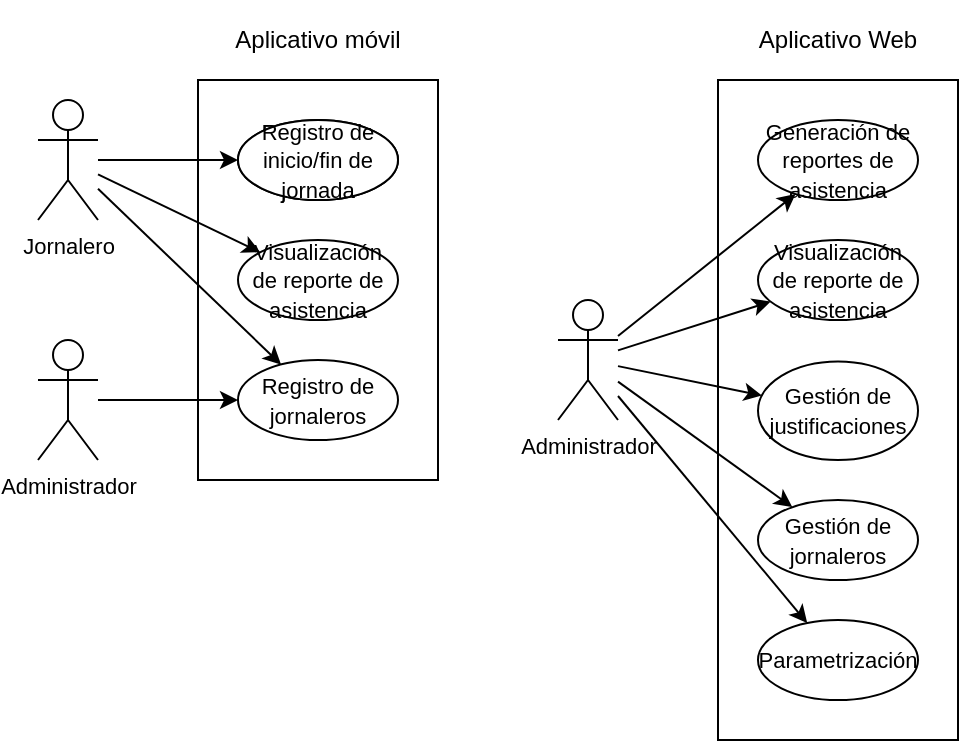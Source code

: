 <mxfile version="19.0.3" type="device" pages="6"><diagram id="WHLjZNbLm4iYx63lj-KD" name="Casos de uso"><mxGraphModel dx="518" dy="492" grid="1" gridSize="10" guides="1" tooltips="1" connect="1" arrows="1" fold="1" page="1" pageScale="1" pageWidth="827" pageHeight="1169" math="0" shadow="0"><root><mxCell id="0"/><mxCell id="1" parent="0"/><mxCell id="opA2BKxNUCR5uBgrpxJ--2" value="" style="rounded=0;whiteSpace=wrap;html=1;" parent="1" vertex="1"><mxGeometry x="120" y="80" width="120" height="200" as="geometry"/></mxCell><mxCell id="opA2BKxNUCR5uBgrpxJ--4" value="&lt;font style=&quot;line-height: 1 ; font-size: 11px&quot;&gt;Registro de inicio y fin de jornada&lt;/font&gt;" style="ellipse;whiteSpace=wrap;html=1;" parent="1" vertex="1"><mxGeometry x="140" y="100" width="80" height="40" as="geometry"/></mxCell><mxCell id="opA2BKxNUCR5uBgrpxJ--5" value="Aplicativo móvil" style="text;html=1;strokeColor=none;fillColor=none;align=center;verticalAlign=middle;whiteSpace=wrap;rounded=0;" parent="1" vertex="1"><mxGeometry x="120" y="40" width="120" height="40" as="geometry"/></mxCell><mxCell id="opA2BKxNUCR5uBgrpxJ--7" value="&lt;font style=&quot;line-height: 1 ; font-size: 11px&quot;&gt;Visualización de reporte de asistencia&lt;/font&gt;" style="ellipse;whiteSpace=wrap;html=1;" parent="1" vertex="1"><mxGeometry x="140" y="160" width="80" height="40" as="geometry"/></mxCell><mxCell id="opA2BKxNUCR5uBgrpxJ--10" style="edgeStyle=none;rounded=0;orthogonalLoop=1;jettySize=auto;html=1;fontSize=11;" parent="1" source="opA2BKxNUCR5uBgrpxJ--9" target="opA2BKxNUCR5uBgrpxJ--4" edge="1"><mxGeometry relative="1" as="geometry"/></mxCell><mxCell id="opA2BKxNUCR5uBgrpxJ--12" style="edgeStyle=none;rounded=0;orthogonalLoop=1;jettySize=auto;html=1;fontSize=11;" parent="1" source="opA2BKxNUCR5uBgrpxJ--9" target="opA2BKxNUCR5uBgrpxJ--7" edge="1"><mxGeometry relative="1" as="geometry"/></mxCell><mxCell id="opA2BKxNUCR5uBgrpxJ--32" style="edgeStyle=none;rounded=0;orthogonalLoop=1;jettySize=auto;html=1;fontSize=11;" parent="1" source="opA2BKxNUCR5uBgrpxJ--9" target="opA2BKxNUCR5uBgrpxJ--26" edge="1"><mxGeometry relative="1" as="geometry"/></mxCell><mxCell id="opA2BKxNUCR5uBgrpxJ--9" value="Jornalero" style="shape=umlActor;verticalLabelPosition=bottom;verticalAlign=top;html=1;outlineConnect=0;fontSize=11;" parent="1" vertex="1"><mxGeometry x="40" y="90" width="30" height="60" as="geometry"/></mxCell><mxCell id="opA2BKxNUCR5uBgrpxJ--13" value="" style="rounded=0;whiteSpace=wrap;html=1;container=0;" parent="1" vertex="1"><mxGeometry x="380" y="80" width="120" height="330" as="geometry"/></mxCell><mxCell id="opA2BKxNUCR5uBgrpxJ--15" value="Aplicativo Web" style="text;html=1;strokeColor=none;fillColor=none;align=center;verticalAlign=middle;whiteSpace=wrap;rounded=0;" parent="1" vertex="1"><mxGeometry x="380" y="40" width="120" height="40" as="geometry"/></mxCell><mxCell id="opA2BKxNUCR5uBgrpxJ--19" style="edgeStyle=none;rounded=0;orthogonalLoop=1;jettySize=auto;html=1;fontSize=11;" parent="1" source="opA2BKxNUCR5uBgrpxJ--21" target="F_LQkum5hvmCMlTkG4Ts-9" edge="1"><mxGeometry relative="1" as="geometry"><mxPoint x="406.309" y="190.781" as="targetPoint"/></mxGeometry></mxCell><mxCell id="opA2BKxNUCR5uBgrpxJ--24" style="edgeStyle=none;rounded=0;orthogonalLoop=1;jettySize=auto;html=1;fontSize=11;" parent="1" source="opA2BKxNUCR5uBgrpxJ--21" target="opA2BKxNUCR5uBgrpxJ--22" edge="1"><mxGeometry relative="1" as="geometry"/></mxCell><mxCell id="opA2BKxNUCR5uBgrpxJ--25" style="edgeStyle=none;rounded=0;orthogonalLoop=1;jettySize=auto;html=1;fontSize=11;" parent="1" source="opA2BKxNUCR5uBgrpxJ--21" target="opA2BKxNUCR5uBgrpxJ--23" edge="1"><mxGeometry relative="1" as="geometry"/></mxCell><mxCell id="-C8NBJwE9mqTgDfZS2Ve-1" style="edgeStyle=none;rounded=0;orthogonalLoop=1;jettySize=auto;html=1;fontSize=11;" parent="1" source="opA2BKxNUCR5uBgrpxJ--21" target="F_LQkum5hvmCMlTkG4Ts-8" edge="1"><mxGeometry relative="1" as="geometry"><mxPoint x="360" y="140" as="targetPoint"/></mxGeometry></mxCell><mxCell id="lY4pMXBIdtoHs_6o1BJ6-2" style="rounded=0;orthogonalLoop=1;jettySize=auto;html=1;" parent="1" source="opA2BKxNUCR5uBgrpxJ--21" target="lY4pMXBIdtoHs_6o1BJ6-1" edge="1"><mxGeometry relative="1" as="geometry"><mxPoint x="360" y="360" as="targetPoint"/></mxGeometry></mxCell><mxCell id="opA2BKxNUCR5uBgrpxJ--21" value="Administrador" style="shape=umlActor;verticalLabelPosition=bottom;verticalAlign=top;html=1;outlineConnect=0;fontSize=11;" parent="1" vertex="1"><mxGeometry x="300" y="190" width="30" height="60" as="geometry"/></mxCell><mxCell id="opA2BKxNUCR5uBgrpxJ--23" value="&lt;font style=&quot;line-height: 1 ; font-size: 11px&quot;&gt;Gestión de jornaleros&lt;/font&gt;" style="ellipse;whiteSpace=wrap;html=1;" parent="1" vertex="1"><mxGeometry x="400" y="290" width="80" height="40" as="geometry"/></mxCell><mxCell id="opA2BKxNUCR5uBgrpxJ--26" value="&lt;font style=&quot;line-height: 1 ; font-size: 11px&quot;&gt;Registro de jornaleros&lt;/font&gt;" style="ellipse;whiteSpace=wrap;html=1;" parent="1" vertex="1"><mxGeometry x="140" y="220" width="80" height="40" as="geometry"/></mxCell><mxCell id="opA2BKxNUCR5uBgrpxJ--31" style="edgeStyle=none;rounded=0;orthogonalLoop=1;jettySize=auto;html=1;fontSize=11;" parent="1" source="opA2BKxNUCR5uBgrpxJ--30" target="opA2BKxNUCR5uBgrpxJ--26" edge="1"><mxGeometry relative="1" as="geometry"/></mxCell><mxCell id="opA2BKxNUCR5uBgrpxJ--30" value="Administrador" style="shape=umlActor;verticalLabelPosition=bottom;verticalAlign=top;html=1;outlineConnect=0;fontSize=11;" parent="1" vertex="1"><mxGeometry x="40" y="210" width="30" height="60" as="geometry"/></mxCell><mxCell id="F_LQkum5hvmCMlTkG4Ts-5" value="&lt;font style=&quot;line-height: 1 ; font-size: 11px&quot;&gt;Registro de inicio/fin de jornada&lt;/font&gt;" style="ellipse;whiteSpace=wrap;html=1;" parent="1" vertex="1"><mxGeometry x="140" y="100" width="80" height="40" as="geometry"/></mxCell><mxCell id="F_LQkum5hvmCMlTkG4Ts-8" value="&lt;font style=&quot;line-height: 1 ; font-size: 11px&quot;&gt;Generación de reportes de asistencia&lt;/font&gt;" style="ellipse;whiteSpace=wrap;html=1;" parent="1" vertex="1"><mxGeometry x="400" y="100" width="80" height="40" as="geometry"/></mxCell><mxCell id="F_LQkum5hvmCMlTkG4Ts-9" value="&lt;font style=&quot;line-height: 1 ; font-size: 11px&quot;&gt;Visualización de reporte de asistencia&lt;/font&gt;" style="ellipse;whiteSpace=wrap;html=1;" parent="1" vertex="1"><mxGeometry x="400" y="160" width="80" height="40" as="geometry"/></mxCell><mxCell id="lY4pMXBIdtoHs_6o1BJ6-1" value="&lt;font style=&quot;line-height: 1 ; font-size: 11px&quot;&gt;Parametrización&lt;/font&gt;" style="ellipse;whiteSpace=wrap;html=1;" parent="1" vertex="1"><mxGeometry x="400" y="350" width="80" height="40" as="geometry"/></mxCell><mxCell id="opA2BKxNUCR5uBgrpxJ--22" value="&lt;span style=&quot;font-size: 11px&quot;&gt;Gestión de justificaciones&lt;/span&gt;" style="ellipse;whiteSpace=wrap;html=1;" parent="1" vertex="1"><mxGeometry x="400" y="220.768" width="80" height="49.231" as="geometry"/></mxCell></root></mxGraphModel></diagram><diagram id="DPN47W2CpMUBhZFiWrRp" name="DFD Nivel 0"><mxGraphModel dx="518" dy="492" grid="1" gridSize="10" guides="1" tooltips="1" connect="1" arrows="1" fold="1" page="1" pageScale="1" pageWidth="827" pageHeight="1169" math="0" shadow="0"><root><mxCell id="0"/><mxCell id="1" parent="0"/><mxCell id="k6AOkCOKHC43vCUZdvNo-2" value="Visualización reporte asistencia" style="edgeStyle=none;rounded=0;orthogonalLoop=1;jettySize=auto;html=1;exitX=1;exitY=1;exitDx=0;exitDy=0;entryX=0.046;entryY=0.987;entryDx=0;entryDy=0;entryPerimeter=0;fontSize=11;startArrow=none;startFill=0;endArrow=classic;endFill=1;" parent="1" source="Q0nlISiyaVazA7apES3B-2" target="Q0nlISiyaVazA7apES3B-7" edge="1"><mxGeometry x="-0.077" y="-11" relative="1" as="geometry"><mxPoint as="offset"/></mxGeometry></mxCell><mxCell id="Q0nlISiyaVazA7apES3B-2" value="Sistema de control de asistencia" style="ellipse;whiteSpace=wrap;html=1;aspect=fixed;fontSize=11;" parent="1" vertex="1"><mxGeometry x="300" y="170" width="80" height="80" as="geometry"/></mxCell><mxCell id="Q0nlISiyaVazA7apES3B-8" value="- Registro empleado&lt;br&gt;- Registro inicio/fin jornada" style="edgeStyle=none;rounded=0;orthogonalLoop=1;jettySize=auto;html=1;exitX=1;exitY=0;exitDx=0;exitDy=0;entryX=0;entryY=0;entryDx=0;entryDy=0;fontSize=11;startArrow=none;startFill=0;endArrow=classic;endFill=1;" parent="1" source="Q0nlISiyaVazA7apES3B-6" target="Q0nlISiyaVazA7apES3B-2" edge="1"><mxGeometry x="-0.093" y="21" relative="1" as="geometry"><mxPoint as="offset"/></mxGeometry></mxCell><mxCell id="c5SZCVQytjzo-BHOWkZQ-1" value="&lt;span&gt;Visualización reporte asistencia&lt;/span&gt;" style="edgeStyle=none;rounded=0;orthogonalLoop=1;jettySize=auto;html=1;exitX=0;exitY=1;exitDx=0;exitDy=0;entryX=1;entryY=1;entryDx=0;entryDy=0;fontSize=11;startArrow=none;startFill=0;endArrow=classic;endFill=1;" parent="1" source="Q0nlISiyaVazA7apES3B-2" target="Q0nlISiyaVazA7apES3B-6" edge="1"><mxGeometry x="-0.047" y="11" relative="1" as="geometry"><mxPoint as="offset"/></mxGeometry></mxCell><mxCell id="Q0nlISiyaVazA7apES3B-6" value="Jornalero" style="rounded=1;whiteSpace=wrap;html=1;fontSize=11;" parent="1" vertex="1"><mxGeometry x="20" y="180" width="120" height="60" as="geometry"/></mxCell><mxCell id="k6AOkCOKHC43vCUZdvNo-1" value="- Regiistri de jornalero&lt;br&gt;- Gestión de jornaleros&lt;br&gt;- Gestión de justificaciones&lt;br&gt;- Parametrización" style="edgeStyle=none;rounded=0;orthogonalLoop=1;jettySize=auto;html=1;exitX=0;exitY=0;exitDx=0;exitDy=0;entryX=1;entryY=0;entryDx=0;entryDy=0;fontSize=11;startArrow=none;startFill=0;endArrow=classic;endFill=1;" parent="1" source="Q0nlISiyaVazA7apES3B-7" target="Q0nlISiyaVazA7apES3B-2" edge="1"><mxGeometry x="-0.072" y="-31" relative="1" as="geometry"><mxPoint as="offset"/></mxGeometry></mxCell><mxCell id="Q0nlISiyaVazA7apES3B-7" value="Administrador" style="rounded=1;whiteSpace=wrap;html=1;fontSize=11;" parent="1" vertex="1"><mxGeometry x="540" y="180" width="120" height="60" as="geometry"/></mxCell></root></mxGraphModel></diagram><diagram id="xMPwQNFFvmvZfmO3JOD3" name="DFD Nivel 1"><mxGraphModel dx="518" dy="492" grid="1" gridSize="10" guides="1" tooltips="1" connect="1" arrows="1" fold="1" page="1" pageScale="1" pageWidth="827" pageHeight="1169" math="0" shadow="0"><root><mxCell id="0"/><mxCell id="1" parent="0"/><mxCell id="HUyIibVQUll3Elc76Zl6-1" value="&lt;font style=&quot;line-height: 1 ; font-size: 11px&quot;&gt;Gestión de justificaciones&lt;/font&gt;" style="ellipse;whiteSpace=wrap;html=1;" parent="1" vertex="1"><mxGeometry x="630" y="320" width="80" height="40" as="geometry"/></mxCell><mxCell id="8bBGzlcFSC6BlDnShLa4-9" value="- Registros&lt;br&gt;- Cambios en&amp;nbsp;datos" style="edgeStyle=none;rounded=0;orthogonalLoop=1;jettySize=auto;html=1;fontSize=11;startArrow=classic;startFill=1;" parent="1" source="HUyIibVQUll3Elc76Zl6-2" target="8bBGzlcFSC6BlDnShLa4-20" edge="1"><mxGeometry relative="1" as="geometry"/></mxCell><mxCell id="8bBGzlcFSC6BlDnShLa4-11" value="- Jornalero&lt;br&gt;- Inicio de jornada&lt;br&gt;- Fin de jornada" style="edgeStyle=none;rounded=0;orthogonalLoop=1;jettySize=auto;html=1;fontSize=11;" parent="1" source="HUyIibVQUll3Elc76Zl6-1" target="8bBGzlcFSC6BlDnShLa4-17" edge="1"><mxGeometry relative="1" as="geometry"/></mxCell><mxCell id="HUyIibVQUll3Elc76Zl6-2" value="&lt;font style=&quot;line-height: 1 ; font-size: 11px&quot;&gt;Gestión de los jornaleros&lt;/font&gt;" style="ellipse;whiteSpace=wrap;html=1;" parent="1" vertex="1"><mxGeometry x="145" y="347" width="80" height="40" as="geometry"/></mxCell><mxCell id="8bBGzlcFSC6BlDnShLa4-8" value="- Reporte general&lt;br&gt;- Reporte de jornalero" style="edgeStyle=none;rounded=0;orthogonalLoop=1;jettySize=auto;html=1;fontSize=11;" parent="1" source="HUyIibVQUll3Elc76Zl6-4" target="HUyIibVQUll3Elc76Zl6-11" edge="1"><mxGeometry relative="1" as="geometry"/></mxCell><mxCell id="Fpp_nje6dUxYa97VI9MI-2" value="Reporte de&lt;br&gt;jornalero" style="edgeStyle=none;rounded=0;orthogonalLoop=1;jettySize=auto;html=1;fontSize=11;startArrow=none;startFill=0;endArrow=classic;endFill=1;" parent="1" source="HUyIibVQUll3Elc76Zl6-4" target="HUyIibVQUll3Elc76Zl6-10" edge="1"><mxGeometry relative="1" as="geometry"><mxPoint x="520.0" y="380" as="targetPoint"/></mxGeometry></mxCell><mxCell id="HUyIibVQUll3Elc76Zl6-4" value="&lt;font style=&quot;line-height: 1 ; font-size: 11px&quot;&gt;Visualización de reporte de asistencia&lt;/font&gt;" style="ellipse;whiteSpace=wrap;html=1;" parent="1" vertex="1"><mxGeometry x="400" y="260" width="80" height="40" as="geometry"/></mxCell><mxCell id="8bBGzlcFSC6BlDnShLa4-3" value="Fecha y hora" style="edgeStyle=none;rounded=0;orthogonalLoop=1;jettySize=auto;html=1;fontSize=11;" parent="1" source="HUyIibVQUll3Elc76Zl6-6" target="8bBGzlcFSC6BlDnShLa4-17" edge="1"><mxGeometry relative="1" as="geometry"/></mxCell><mxCell id="HUyIibVQUll3Elc76Zl6-6" value="&lt;font style=&quot;line-height: 1 ; font-size: 11px&quot;&gt;Registro de inicio/fin de jornada&lt;/font&gt;" style="ellipse;whiteSpace=wrap;html=1;" parent="1" vertex="1"><mxGeometry x="740" y="110" width="80" height="40" as="geometry"/></mxCell><mxCell id="8bBGzlcFSC6BlDnShLa4-4" value="Reporte" style="edgeStyle=none;rounded=0;orthogonalLoop=1;jettySize=auto;html=1;fontSize=11;" parent="1" source="HUyIibVQUll3Elc76Zl6-8" target="HUyIibVQUll3Elc76Zl6-4" edge="1"><mxGeometry relative="1" as="geometry"/></mxCell><mxCell id="HUyIibVQUll3Elc76Zl6-8" value="&lt;font style=&quot;line-height: 1 ; font-size: 11px&quot;&gt;Generación de reportes de asistencia&lt;/font&gt;" style="ellipse;whiteSpace=wrap;html=1;" parent="1" vertex="1"><mxGeometry x="460" y="190" width="80" height="40" as="geometry"/></mxCell><mxCell id="8bBGzlcFSC6BlDnShLa4-5" value="Token de&lt;br&gt;código QR" style="edgeStyle=none;rounded=0;orthogonalLoop=1;jettySize=auto;html=1;fontSize=11;" parent="1" source="HUyIibVQUll3Elc76Zl6-10" target="HUyIibVQUll3Elc76Zl6-6" edge="1"><mxGeometry relative="1" as="geometry"/></mxCell><mxCell id="aQwp8yNbwdjPaTWDiWYZ-2" value="Token de &lt;br&gt;dispositivo" style="edgeStyle=none;rounded=0;orthogonalLoop=1;jettySize=auto;html=1;fontSize=11;startArrow=none;startFill=0;endArrow=classic;endFill=1;" parent="1" source="HUyIibVQUll3Elc76Zl6-10" target="aQwp8yNbwdjPaTWDiWYZ-1" edge="1"><mxGeometry relative="1" as="geometry"/></mxCell><mxCell id="HUyIibVQUll3Elc76Zl6-10" value="Jornalero" style="rounded=1;whiteSpace=wrap;html=1;fontSize=11;" parent="1" vertex="1"><mxGeometry x="330" y="110" width="100" height="40" as="geometry"/></mxCell><mxCell id="8bBGzlcFSC6BlDnShLa4-1" value="Formulario" style="edgeStyle=none;rounded=0;orthogonalLoop=1;jettySize=auto;html=1;fontSize=11;" parent="1" source="HUyIibVQUll3Elc76Zl6-11" target="HUyIibVQUll3Elc76Zl6-2" edge="1"><mxGeometry relative="1" as="geometry"/></mxCell><mxCell id="8bBGzlcFSC6BlDnShLa4-10" value="- Jornalero&lt;br&gt;- Inicio de jornada&lt;br&gt;- Fin de jornada" style="edgeStyle=none;rounded=0;orthogonalLoop=1;jettySize=auto;html=1;fontSize=11;" parent="1" source="HUyIibVQUll3Elc76Zl6-11" target="HUyIibVQUll3Elc76Zl6-1" edge="1"><mxGeometry relative="1" as="geometry"/></mxCell><mxCell id="uzJEOqz2qDnydP9yNvXY-2" value="Configuraciones" style="edgeStyle=none;rounded=0;orthogonalLoop=1;jettySize=auto;html=1;" parent="1" source="HUyIibVQUll3Elc76Zl6-11" target="uzJEOqz2qDnydP9yNvXY-1" edge="1"><mxGeometry relative="1" as="geometry"/></mxCell><mxCell id="HUyIibVQUll3Elc76Zl6-11" value="Administrador" style="rounded=1;whiteSpace=wrap;html=1;fontSize=11;" parent="1" vertex="1"><mxGeometry x="330" y="390" width="100" height="50" as="geometry"/></mxCell><mxCell id="Fpp_nje6dUxYa97VI9MI-1" style="edgeStyle=none;rounded=0;orthogonalLoop=1;jettySize=auto;html=1;fontSize=11;startArrow=none;startFill=0;endArrow=classic;endFill=1;" parent="1" source="8bBGzlcFSC6BlDnShLa4-17" target="HUyIibVQUll3Elc76Zl6-1" edge="1"><mxGeometry relative="1" as="geometry"/></mxCell><mxCell id="8bBGzlcFSC6BlDnShLa4-19" value="Registros" style="edgeStyle=none;rounded=0;orthogonalLoop=1;jettySize=auto;html=1;fontSize=11;" parent="1" source="8bBGzlcFSC6BlDnShLa4-17" target="HUyIibVQUll3Elc76Zl6-8" edge="1"><mxGeometry x="0.059" relative="1" as="geometry"><mxPoint as="offset"/></mxGeometry></mxCell><mxCell id="8bBGzlcFSC6BlDnShLa4-17" value="&lt;span style=&quot;white-space: pre&quot;&gt;&#9;&lt;/span&gt;&amp;nbsp;Asistencia" style="html=1;dashed=0;whitespace=wrap;shape=mxgraph.dfd.dataStoreID;align=left;spacingLeft=3;points=[[0,0],[0.5,0],[1,0],[0,0.5],[1,0.5],[0,1],[0.5,1],[1,1]];fontSize=11;" parent="1" vertex="1"><mxGeometry x="625" y="200" width="90" height="20" as="geometry"/></mxCell><mxCell id="8bBGzlcFSC6BlDnShLa4-20" value="&lt;span style=&quot;white-space: pre&quot;&gt;&#9;&lt;/span&gt;&amp;nbsp;Jornalero" style="html=1;dashed=0;whitespace=wrap;shape=mxgraph.dfd.dataStoreID;align=left;spacingLeft=3;points=[[0,0],[0.5,0],[1,0],[0,0.5],[1,0.5],[0,1],[0.5,1],[1,1]];fontSize=11;" parent="1" vertex="1"><mxGeometry x="140" y="173" width="90" height="20" as="geometry"/></mxCell><mxCell id="aQwp8yNbwdjPaTWDiWYZ-3" value="- Cédula&lt;br&gt;- Nombre" style="edgeStyle=none;rounded=0;orthogonalLoop=1;jettySize=auto;html=1;fontSize=11;startArrow=none;startFill=0;endArrow=classic;endFill=1;align=center;" parent="1" source="aQwp8yNbwdjPaTWDiWYZ-1" target="8bBGzlcFSC6BlDnShLa4-20" edge="1"><mxGeometry x="0.003" y="-1" relative="1" as="geometry"><mxPoint as="offset"/></mxGeometry></mxCell><mxCell id="aQwp8yNbwdjPaTWDiWYZ-4" value="&lt;div style=&quot;&quot;&gt;&lt;/div&gt;&lt;div style=&quot;&quot;&gt;- Cédula&lt;/div&gt;&lt;div style=&quot;&quot;&gt;- Nombre&lt;/div&gt;&lt;div style=&quot;&quot;&gt;- Rol&lt;/div&gt;" style="edgeStyle=none;rounded=0;orthogonalLoop=1;jettySize=auto;html=1;fontSize=11;startArrow=none;startFill=0;endArrow=classic;endFill=1;align=center;" parent="1" source="HUyIibVQUll3Elc76Zl6-11" target="aQwp8yNbwdjPaTWDiWYZ-1" edge="1"><mxGeometry x="0.185" y="27" relative="1" as="geometry"><mxPoint as="offset"/></mxGeometry></mxCell><mxCell id="aQwp8yNbwdjPaTWDiWYZ-1" value="&lt;font style=&quot;line-height: 1 ; font-size: 11px&quot;&gt;Registro de jornalero&lt;/font&gt;" style="ellipse;whiteSpace=wrap;html=1;" parent="1" vertex="1"><mxGeometry x="260" y="260" width="80" height="40" as="geometry"/></mxCell><mxCell id="uzJEOqz2qDnydP9yNvXY-3" style="edgeStyle=none;rounded=0;orthogonalLoop=1;jettySize=auto;html=1;entryX=0.5;entryY=1;entryDx=0;entryDy=0;" parent="1" source="uzJEOqz2qDnydP9yNvXY-1" target="uzJEOqz2qDnydP9yNvXY-4" edge="1"><mxGeometry relative="1" as="geometry"/></mxCell><mxCell id="uzJEOqz2qDnydP9yNvXY-1" value="&lt;font style=&quot;line-height: 1 ; font-size: 11px&quot;&gt;Parametrización&lt;/font&gt;" style="ellipse;whiteSpace=wrap;html=1;" parent="1" vertex="1"><mxGeometry x="747" y="395" width="80" height="40" as="geometry"/></mxCell><mxCell id="uzJEOqz2qDnydP9yNvXY-5" style="edgeStyle=none;rounded=0;orthogonalLoop=1;jettySize=auto;html=1;" parent="1" source="uzJEOqz2qDnydP9yNvXY-4" target="uzJEOqz2qDnydP9yNvXY-1" edge="1"><mxGeometry relative="1" as="geometry"/></mxCell><mxCell id="uzJEOqz2qDnydP9yNvXY-6" value="- Horarios&lt;br&gt;- Minutos de tolerancia" style="edgeStyle=none;rounded=0;orthogonalLoop=1;jettySize=auto;html=1;" parent="1" source="uzJEOqz2qDnydP9yNvXY-4" target="HUyIibVQUll3Elc76Zl6-6" edge="1"><mxGeometry relative="1" as="geometry"/></mxCell><mxCell id="uzJEOqz2qDnydP9yNvXY-4" value="&lt;span style=&quot;white-space: pre&quot;&gt;&#9;&lt;/span&gt;&amp;nbsp;Configuraciones" style="html=1;dashed=0;whitespace=wrap;shape=mxgraph.dfd.dataStoreID;align=left;spacingLeft=3;points=[[0,0],[0.5,0],[1,0],[0,0.5],[1,0.5],[0,1],[0.5,1],[1,1]];fontSize=11;" parent="1" vertex="1"><mxGeometry x="727" y="280" width="120" height="20" as="geometry"/></mxCell></root></mxGraphModel></diagram><diagram id="uAK7jYJQVFvn_FbUAv5A" name="ERD"><mxGraphModel dx="781" dy="818" grid="1" gridSize="10" guides="1" tooltips="1" connect="1" arrows="1" fold="1" page="1" pageScale="1" pageWidth="827" pageHeight="1169" math="0" shadow="0"><root><mxCell id="0"/><mxCell id="1" parent="0"/><mxCell id="keY-XyWQhOyn3NzyZn6j-1" value="empleado" style="swimlane;fontStyle=0;childLayout=stackLayout;horizontal=1;startSize=20;horizontalStack=0;resizeParent=1;resizeParentMax=0;resizeLast=0;collapsible=1;marginBottom=0;fontSize=11;" parent="1" vertex="1"><mxGeometry x="120" y="80" width="80" height="120" as="geometry"/></mxCell><mxCell id="keY-XyWQhOyn3NzyZn6j-2" value="id" style="text;strokeColor=none;fillColor=none;align=left;verticalAlign=middle;spacingLeft=4;spacingRight=4;overflow=hidden;points=[[0,0.5],[1,0.5]];portConstraint=eastwest;rotatable=0;fontSize=11;" parent="keY-XyWQhOyn3NzyZn6j-1" vertex="1"><mxGeometry y="20" width="80" height="20" as="geometry"/></mxCell><mxCell id="keY-XyWQhOyn3NzyZn6j-3" value="nombre" style="text;strokeColor=none;fillColor=none;align=left;verticalAlign=middle;spacingLeft=4;spacingRight=4;overflow=hidden;points=[[0,0.5],[1,0.5]];portConstraint=eastwest;rotatable=0;fontSize=11;" parent="keY-XyWQhOyn3NzyZn6j-1" vertex="1"><mxGeometry y="40" width="80" height="20" as="geometry"/></mxCell><mxCell id="keY-XyWQhOyn3NzyZn6j-4" value="token_celular" style="text;strokeColor=none;fillColor=none;align=left;verticalAlign=middle;spacingLeft=4;spacingRight=4;overflow=hidden;points=[[0,0.5],[1,0.5]];portConstraint=eastwest;rotatable=0;fontSize=11;" parent="keY-XyWQhOyn3NzyZn6j-1" vertex="1"><mxGeometry y="60" width="80" height="20" as="geometry"/></mxCell><mxCell id="KGPQJn56LlLi4IUq2afZ-3" value="activo" style="text;strokeColor=none;fillColor=none;align=left;verticalAlign=middle;spacingLeft=4;spacingRight=4;overflow=hidden;points=[[0,0.5],[1,0.5]];portConstraint=eastwest;rotatable=0;fontSize=11;" parent="keY-XyWQhOyn3NzyZn6j-1" vertex="1"><mxGeometry y="80" width="80" height="20" as="geometry"/></mxCell><mxCell id="KGPQJn56LlLi4IUq2afZ-2" value="tipo" style="text;strokeColor=none;fillColor=none;align=left;verticalAlign=middle;spacingLeft=4;spacingRight=4;overflow=hidden;points=[[0,0.5],[1,0.5]];portConstraint=eastwest;rotatable=0;fontSize=11;" parent="keY-XyWQhOyn3NzyZn6j-1" vertex="1"><mxGeometry y="100" width="80" height="20" as="geometry"/></mxCell><mxCell id="ilUUixbzKZg2KN8N4Utl-1" value="Asistencia" style="swimlane;fontStyle=0;childLayout=stackLayout;horizontal=1;startSize=20;horizontalStack=0;resizeParent=1;resizeParentMax=0;resizeLast=0;collapsible=1;marginBottom=0;fontSize=11;" parent="1" vertex="1"><mxGeometry x="240" y="80" width="80" height="120" as="geometry"/></mxCell><mxCell id="ilUUixbzKZg2KN8N4Utl-2" value="id" style="text;strokeColor=none;fillColor=none;align=left;verticalAlign=middle;spacingLeft=4;spacingRight=4;overflow=hidden;points=[[0,0.5],[1,0.5]];portConstraint=eastwest;rotatable=0;fontSize=11;" parent="ilUUixbzKZg2KN8N4Utl-1" vertex="1"><mxGeometry y="20" width="80" height="20" as="geometry"/></mxCell><mxCell id="ilUUixbzKZg2KN8N4Utl-3" value="empleado_id" style="text;strokeColor=none;fillColor=none;align=left;verticalAlign=middle;spacingLeft=4;spacingRight=4;overflow=hidden;points=[[0,0.5],[1,0.5]];portConstraint=eastwest;rotatable=0;fontSize=11;" parent="ilUUixbzKZg2KN8N4Utl-1" vertex="1"><mxGeometry y="40" width="80" height="20" as="geometry"/></mxCell><mxCell id="ilUUixbzKZg2KN8N4Utl-4" value="codigo_qr_id" style="text;strokeColor=none;fillColor=none;align=left;verticalAlign=middle;spacingLeft=4;spacingRight=4;overflow=hidden;points=[[0,0.5],[1,0.5]];portConstraint=eastwest;rotatable=0;fontSize=11;" parent="ilUUixbzKZg2KN8N4Utl-1" vertex="1"><mxGeometry y="60" width="80" height="20" as="geometry"/></mxCell><mxCell id="ilUUixbzKZg2KN8N4Utl-5" value="fecha_hora" style="text;strokeColor=none;fillColor=none;align=left;verticalAlign=middle;spacingLeft=4;spacingRight=4;overflow=hidden;points=[[0,0.5],[1,0.5]];portConstraint=eastwest;rotatable=0;fontSize=11;" parent="ilUUixbzKZg2KN8N4Utl-1" vertex="1"><mxGeometry y="80" width="80" height="20" as="geometry"/></mxCell><mxCell id="ilUUixbzKZg2KN8N4Utl-13" value="observacion" style="text;strokeColor=none;fillColor=none;align=left;verticalAlign=middle;spacingLeft=4;spacingRight=4;overflow=hidden;points=[[0,0.5],[1,0.5]];portConstraint=eastwest;rotatable=0;fontSize=11;" parent="ilUUixbzKZg2KN8N4Utl-1" vertex="1"><mxGeometry y="100" width="80" height="20" as="geometry"/></mxCell><mxCell id="ilUUixbzKZg2KN8N4Utl-6" value="codigo_qr" style="swimlane;fontStyle=0;childLayout=stackLayout;horizontal=1;startSize=20;horizontalStack=0;resizeParent=1;resizeParentMax=0;resizeLast=0;collapsible=1;marginBottom=0;fontSize=11;" parent="1" vertex="1"><mxGeometry x="360" y="80" width="80" height="80" as="geometry"/></mxCell><mxCell id="ilUUixbzKZg2KN8N4Utl-7" value="id" style="text;strokeColor=none;fillColor=none;align=left;verticalAlign=middle;spacingLeft=4;spacingRight=4;overflow=hidden;points=[[0,0.5],[1,0.5]];portConstraint=eastwest;rotatable=0;fontSize=11;" parent="ilUUixbzKZg2KN8N4Utl-6" vertex="1"><mxGeometry y="20" width="80" height="20" as="geometry"/></mxCell><mxCell id="ilUUixbzKZg2KN8N4Utl-9" value="token" style="text;strokeColor=none;fillColor=none;align=left;verticalAlign=middle;spacingLeft=4;spacingRight=4;overflow=hidden;points=[[0,0.5],[1,0.5]];portConstraint=eastwest;rotatable=0;fontSize=11;" parent="ilUUixbzKZg2KN8N4Utl-6" vertex="1"><mxGeometry y="40" width="80" height="20" as="geometry"/></mxCell><mxCell id="ilUUixbzKZg2KN8N4Utl-10" value="fecha_hora" style="text;strokeColor=none;fillColor=none;align=left;verticalAlign=middle;spacingLeft=4;spacingRight=4;overflow=hidden;points=[[0,0.5],[1,0.5]];portConstraint=eastwest;rotatable=0;fontSize=11;" parent="ilUUixbzKZg2KN8N4Utl-6" vertex="1"><mxGeometry y="60" width="80" height="20" as="geometry"/></mxCell><mxCell id="ilUUixbzKZg2KN8N4Utl-11" style="rounded=0;orthogonalLoop=1;jettySize=auto;html=1;entryX=1;entryY=0.5;entryDx=0;entryDy=0;fontSize=11;startArrow=none;startFill=0;endArrow=classic;endFill=1;exitX=0;exitY=0.5;exitDx=0;exitDy=0;edgeStyle=orthogonalEdgeStyle;" parent="1" source="ilUUixbzKZg2KN8N4Utl-7" target="ilUUixbzKZg2KN8N4Utl-4" edge="1"><mxGeometry relative="1" as="geometry"/></mxCell><mxCell id="ilUUixbzKZg2KN8N4Utl-12" style="edgeStyle=orthogonalEdgeStyle;rounded=0;orthogonalLoop=1;jettySize=auto;html=1;exitX=1;exitY=0.5;exitDx=0;exitDy=0;entryX=0;entryY=0.5;entryDx=0;entryDy=0;fontSize=11;startArrow=none;startFill=0;endArrow=classic;endFill=1;" parent="1" source="keY-XyWQhOyn3NzyZn6j-2" target="ilUUixbzKZg2KN8N4Utl-3" edge="1"><mxGeometry relative="1" as="geometry"/></mxCell><mxCell id="VW8F3_jYPEV4CYecxxLG-1" value="preferencia" style="swimlane;fontStyle=0;childLayout=stackLayout;horizontal=1;startSize=20;horizontalStack=0;resizeParent=1;resizeParentMax=0;resizeLast=0;collapsible=1;marginBottom=0;fontSize=11;" parent="1" vertex="1"><mxGeometry x="240" y="240" width="80" height="60" as="geometry"/></mxCell><mxCell id="VW8F3_jYPEV4CYecxxLG-3" value="nombre" style="text;strokeColor=none;fillColor=none;align=left;verticalAlign=middle;spacingLeft=4;spacingRight=4;overflow=hidden;points=[[0,0.5],[1,0.5]];portConstraint=eastwest;rotatable=0;fontSize=11;" parent="VW8F3_jYPEV4CYecxxLG-1" vertex="1"><mxGeometry y="20" width="80" height="20" as="geometry"/></mxCell><mxCell id="VW8F3_jYPEV4CYecxxLG-4" value="valor" style="text;strokeColor=none;fillColor=none;align=left;verticalAlign=middle;spacingLeft=4;spacingRight=4;overflow=hidden;points=[[0,0.5],[1,0.5]];portConstraint=eastwest;rotatable=0;fontSize=11;" parent="VW8F3_jYPEV4CYecxxLG-1" vertex="1"><mxGeometry y="40" width="80" height="20" as="geometry"/></mxCell></root></mxGraphModel></diagram><diagram id="kaxqd-1-ln_2kSepxMdV" name="Componentes"><mxGraphModel dx="782" dy="819" grid="1" gridSize="10" guides="1" tooltips="1" connect="1" arrows="1" fold="1" page="1" pageScale="1" pageWidth="1169" pageHeight="827" math="0" shadow="0"><root><mxCell id="0"/><mxCell id="1" parent="0"/><mxCell id="9Ltizz7yX05IULUlpUK9-3" value="ControlAsistenciaFincaLolita" style="html=1;dropTarget=0;fontSize=11;align=center;verticalAlign=top;" parent="1" vertex="1"><mxGeometry x="40" y="40" width="520" height="660" as="geometry"/></mxCell><mxCell id="9Ltizz7yX05IULUlpUK9-4" value="" style="shape=module;jettyWidth=8;jettyHeight=4;fontSize=11;" parent="9Ltizz7yX05IULUlpUK9-3" vertex="1"><mxGeometry x="1" width="20" height="20" relative="1" as="geometry"><mxPoint x="-25" y="5" as="offset"/></mxGeometry></mxCell><mxCell id="k2XgIhOlLcNN7XcheqiJ-2" value="Cliente" style="html=1;dropTarget=0;fontSize=11;align=left;verticalAlign=top;" parent="1" vertex="1"><mxGeometry x="60" y="410" width="480" height="270" as="geometry"/></mxCell><mxCell id="k2XgIhOlLcNN7XcheqiJ-3" value="" style="shape=module;jettyWidth=8;jettyHeight=4;fontSize=11;" parent="k2XgIhOlLcNN7XcheqiJ-2" vertex="1"><mxGeometry x="1" width="20" height="20" relative="1" as="geometry"><mxPoint x="-25" y="5" as="offset"/></mxGeometry></mxCell><mxCell id="9Ltizz7yX05IULUlpUK9-23" value="AdminWeb" style="html=1;dropTarget=0;fontSize=11;align=left;verticalAlign=top;" parent="1" vertex="1"><mxGeometry x="390" y="440" width="140" height="230" as="geometry"/></mxCell><mxCell id="9Ltizz7yX05IULUlpUK9-24" value="" style="shape=module;jettyWidth=8;jettyHeight=4;fontSize=11;" parent="9Ltizz7yX05IULUlpUK9-23" vertex="1"><mxGeometry x="1" width="20" height="20" relative="1" as="geometry"><mxPoint x="-25" y="5" as="offset"/></mxGeometry></mxCell><mxCell id="9Ltizz7yX05IULUlpUK9-5" value="ClienteMovil" style="html=1;dropTarget=0;fontSize=11;align=left;verticalAlign=top;" parent="1" vertex="1"><mxGeometry x="70" y="440" width="140" height="230" as="geometry"/></mxCell><mxCell id="9Ltizz7yX05IULUlpUK9-6" value="" style="shape=module;jettyWidth=8;jettyHeight=4;fontSize=11;" parent="9Ltizz7yX05IULUlpUK9-5" vertex="1"><mxGeometry x="1" width="20" height="20" relative="1" as="geometry"><mxPoint x="-25" y="5" as="offset"/></mxGeometry></mxCell><mxCell id="9Ltizz7yX05IULUlpUK9-7" value="VisorInforme" style="html=1;dropTarget=0;fontSize=11;align=left;verticalAlign=top;" parent="1" vertex="1"><mxGeometry x="80" y="520" width="120" height="40" as="geometry"/></mxCell><mxCell id="9Ltizz7yX05IULUlpUK9-8" value="" style="shape=module;jettyWidth=8;jettyHeight=4;fontSize=11;" parent="9Ltizz7yX05IULUlpUK9-7" vertex="1"><mxGeometry x="1" width="20" height="20" relative="1" as="geometry"><mxPoint x="-25" y="5" as="offset"/></mxGeometry></mxCell><mxCell id="9Ltizz7yX05IULUlpUK9-1" value="EscaneoCodigosQr" style="html=1;dropTarget=0;fontSize=11;align=left;verticalAlign=top;" parent="1" vertex="1"><mxGeometry x="80" y="470" width="120" height="40" as="geometry"/></mxCell><mxCell id="9Ltizz7yX05IULUlpUK9-2" value="" style="shape=module;jettyWidth=8;jettyHeight=4;fontSize=11;" parent="9Ltizz7yX05IULUlpUK9-1" vertex="1"><mxGeometry x="1" width="20" height="20" relative="1" as="geometry"><mxPoint x="-25" y="5" as="offset"/></mxGeometry></mxCell><mxCell id="9Ltizz7yX05IULUlpUK9-9" value="ApiMovil" style="html=1;dropTarget=0;fontSize=11;align=left;verticalAlign=top;" parent="1" vertex="1"><mxGeometry x="80" y="620" width="120" height="40" as="geometry"/></mxCell><mxCell id="9Ltizz7yX05IULUlpUK9-10" value="" style="shape=module;jettyWidth=8;jettyHeight=4;fontSize=11;" parent="9Ltizz7yX05IULUlpUK9-9" vertex="1"><mxGeometry x="1" width="20" height="20" relative="1" as="geometry"><mxPoint x="-25" y="5" as="offset"/></mxGeometry></mxCell><mxCell id="9Ltizz7yX05IULUlpUK9-11" value="Servidor" style="html=1;dropTarget=0;fontSize=11;align=left;verticalAlign=top;" parent="1" vertex="1"><mxGeometry x="230" y="160" width="140" height="230" as="geometry"/></mxCell><mxCell id="9Ltizz7yX05IULUlpUK9-12" value="" style="shape=module;jettyWidth=8;jettyHeight=4;fontSize=11;" parent="9Ltizz7yX05IULUlpUK9-11" vertex="1"><mxGeometry x="1" width="20" height="20" relative="1" as="geometry"><mxPoint x="-25" y="5" as="offset"/></mxGeometry></mxCell><mxCell id="9Ltizz7yX05IULUlpUK9-33" style="edgeStyle=orthogonalEdgeStyle;rounded=0;orthogonalLoop=1;jettySize=auto;html=1;exitX=1;exitY=0.5;exitDx=0;exitDy=0;entryX=0;entryY=0.5;entryDx=0;entryDy=0;fontSize=11;startArrow=none;startFill=0;endArrow=classic;endFill=1;" parent="1" source="9Ltizz7yX05IULUlpUK9-9" target="9Ltizz7yX05IULUlpUK9-15" edge="1"><mxGeometry relative="1" as="geometry"/></mxCell><mxCell id="9Ltizz7yX05IULUlpUK9-34" style="edgeStyle=orthogonalEdgeStyle;rounded=0;orthogonalLoop=1;jettySize=auto;html=1;exitX=0;exitY=0.5;exitDx=0;exitDy=0;entryX=1;entryY=0.5;entryDx=0;entryDy=0;fontSize=11;startArrow=none;startFill=0;endArrow=classic;endFill=1;" parent="1" source="9Ltizz7yX05IULUlpUK9-15" target="9Ltizz7yX05IULUlpUK9-9" edge="1"><mxGeometry relative="1" as="geometry"/></mxCell><mxCell id="9Ltizz7yX05IULUlpUK9-15" value="Api" style="html=1;dropTarget=0;fontSize=11;align=left;verticalAlign=top;" parent="1" vertex="1"><mxGeometry x="240" y="340" width="120" height="40" as="geometry"/></mxCell><mxCell id="9Ltizz7yX05IULUlpUK9-16" value="" style="shape=module;jettyWidth=8;jettyHeight=4;fontSize=11;" parent="9Ltizz7yX05IULUlpUK9-15" vertex="1"><mxGeometry x="1" width="20" height="20" relative="1" as="geometry"><mxPoint x="-25" y="5" as="offset"/></mxGeometry></mxCell><mxCell id="9Ltizz7yX05IULUlpUK9-35" style="edgeStyle=orthogonalEdgeStyle;rounded=0;orthogonalLoop=1;jettySize=auto;html=1;exitX=1;exitY=0.5;exitDx=0;exitDy=0;entryX=0;entryY=0.5;entryDx=0;entryDy=0;fontSize=11;startArrow=none;startFill=0;endArrow=classic;endFill=1;" parent="1" source="9Ltizz7yX05IULUlpUK9-15" target="9Ltizz7yX05IULUlpUK9-25" edge="1"><mxGeometry relative="1" as="geometry"/></mxCell><mxCell id="9Ltizz7yX05IULUlpUK9-17" value="GeneradorCodigosQr" style="html=1;dropTarget=0;fontSize=11;align=left;verticalAlign=top;" parent="1" vertex="1"><mxGeometry x="240" y="290" width="120" height="40" as="geometry"/></mxCell><mxCell id="9Ltizz7yX05IULUlpUK9-18" value="" style="shape=module;jettyWidth=8;jettyHeight=4;fontSize=11;" parent="9Ltizz7yX05IULUlpUK9-17" vertex="1"><mxGeometry x="1" width="20" height="20" relative="1" as="geometry"><mxPoint x="-25" y="5" as="offset"/></mxGeometry></mxCell><mxCell id="9Ltizz7yX05IULUlpUK9-19" value="GeneradorInformes" style="html=1;dropTarget=0;fontSize=11;align=left;verticalAlign=top;" parent="1" vertex="1"><mxGeometry x="240" y="240" width="120" height="40" as="geometry"/></mxCell><mxCell id="9Ltizz7yX05IULUlpUK9-20" value="" style="shape=module;jettyWidth=8;jettyHeight=4;fontSize=11;" parent="9Ltizz7yX05IULUlpUK9-19" vertex="1"><mxGeometry x="1" width="20" height="20" relative="1" as="geometry"><mxPoint x="-25" y="5" as="offset"/></mxGeometry></mxCell><mxCell id="9Ltizz7yX05IULUlpUK9-36" style="edgeStyle=orthogonalEdgeStyle;rounded=0;orthogonalLoop=1;jettySize=auto;html=1;exitX=0;exitY=0.5;exitDx=0;exitDy=0;fontSize=11;startArrow=none;startFill=0;endArrow=classic;endFill=1;" parent="1" source="9Ltizz7yX05IULUlpUK9-25" edge="1"><mxGeometry relative="1" as="geometry"><mxPoint x="360" y="360" as="targetPoint"/><Array as="points"><mxPoint x="380" y="640"/><mxPoint x="380" y="360"/></Array></mxGeometry></mxCell><mxCell id="9Ltizz7yX05IULUlpUK9-25" value="ApiWeb" style="html=1;dropTarget=0;fontSize=11;align=left;verticalAlign=top;" parent="1" vertex="1"><mxGeometry x="400" y="620" width="120" height="40" as="geometry"/></mxCell><mxCell id="9Ltizz7yX05IULUlpUK9-26" value="" style="shape=module;jettyWidth=8;jettyHeight=4;fontSize=11;" parent="9Ltizz7yX05IULUlpUK9-25" vertex="1"><mxGeometry x="1" width="20" height="20" relative="1" as="geometry"><mxPoint x="-25" y="5" as="offset"/></mxGeometry></mxCell><mxCell id="9Ltizz7yX05IULUlpUK9-27" value="VisorInforme" style="html=1;dropTarget=0;fontSize=11;align=left;verticalAlign=top;" parent="1" vertex="1"><mxGeometry x="400" y="570" width="120" height="40" as="geometry"/></mxCell><mxCell id="9Ltizz7yX05IULUlpUK9-28" value="" style="shape=module;jettyWidth=8;jettyHeight=4;fontSize=11;" parent="9Ltizz7yX05IULUlpUK9-27" vertex="1"><mxGeometry x="1" width="20" height="20" relative="1" as="geometry"><mxPoint x="-25" y="5" as="offset"/></mxGeometry></mxCell><mxCell id="9Ltizz7yX05IULUlpUK9-29" value="GestionEmpleados" style="html=1;dropTarget=0;fontSize=11;align=left;verticalAlign=top;" parent="1" vertex="1"><mxGeometry x="400" y="520" width="120" height="40" as="geometry"/></mxCell><mxCell id="9Ltizz7yX05IULUlpUK9-30" value="" style="shape=module;jettyWidth=8;jettyHeight=4;fontSize=11;" parent="9Ltizz7yX05IULUlpUK9-29" vertex="1"><mxGeometry x="1" width="20" height="20" relative="1" as="geometry"><mxPoint x="-25" y="5" as="offset"/></mxGeometry></mxCell><mxCell id="9Ltizz7yX05IULUlpUK9-31" value="GestionAsistencias" style="html=1;dropTarget=0;fontSize=11;align=left;verticalAlign=top;" parent="1" vertex="1"><mxGeometry x="400" y="470" width="120" height="40" as="geometry"/></mxCell><mxCell id="9Ltizz7yX05IULUlpUK9-32" value="" style="shape=module;jettyWidth=8;jettyHeight=4;fontSize=11;" parent="9Ltizz7yX05IULUlpUK9-31" vertex="1"><mxGeometry x="1" width="20" height="20" relative="1" as="geometry"><mxPoint x="-25" y="5" as="offset"/></mxGeometry></mxCell><mxCell id="pZ-vrLyGGyNJQ2Ea9eyQ-1" value="RegistroJornalero" style="html=1;dropTarget=0;fontSize=11;align=left;verticalAlign=top;" parent="1" vertex="1"><mxGeometry x="80" y="570" width="120" height="40" as="geometry"/></mxCell><mxCell id="pZ-vrLyGGyNJQ2Ea9eyQ-2" value="" style="shape=module;jettyWidth=8;jettyHeight=4;fontSize=11;" parent="pZ-vrLyGGyNJQ2Ea9eyQ-1" vertex="1"><mxGeometry x="1" width="20" height="20" relative="1" as="geometry"><mxPoint x="-25" y="5" as="offset"/></mxGeometry></mxCell><mxCell id="k2XgIhOlLcNN7XcheqiJ-5" value="BaseDatos" style="html=1;dropTarget=0;fontSize=11;align=left;verticalAlign=top;" parent="1" vertex="1"><mxGeometry x="230" y="60" width="140" height="80" as="geometry"/></mxCell><mxCell id="k2XgIhOlLcNN7XcheqiJ-6" value="" style="shape=module;jettyWidth=8;jettyHeight=4;fontSize=11;" parent="k2XgIhOlLcNN7XcheqiJ-5" vertex="1"><mxGeometry x="1" width="20" height="20" relative="1" as="geometry"><mxPoint x="-25" y="5" as="offset"/></mxGeometry></mxCell><mxCell id="k2XgIhOlLcNN7XcheqiJ-10" style="edgeStyle=orthogonalEdgeStyle;rounded=0;orthogonalLoop=1;jettySize=auto;html=1;entryX=1;entryY=0.75;entryDx=0;entryDy=0;exitX=1;exitY=0.5;exitDx=0;exitDy=0;" parent="1" source="9Ltizz7yX05IULUlpUK9-21" target="k2XgIhOlLcNN7XcheqiJ-9" edge="1"><mxGeometry relative="1" as="geometry"><Array as="points"><mxPoint x="380" y="110"/><mxPoint x="380" y="210"/></Array></mxGeometry></mxCell><mxCell id="9Ltizz7yX05IULUlpUK9-21" value="MySql" style="html=1;dropTarget=0;fontSize=11;align=left;verticalAlign=top;" parent="1" vertex="1"><mxGeometry x="240" y="90" width="120" height="40" as="geometry"/></mxCell><mxCell id="9Ltizz7yX05IULUlpUK9-22" value="" style="shape=module;jettyWidth=8;jettyHeight=4;fontSize=11;" parent="9Ltizz7yX05IULUlpUK9-21" vertex="1"><mxGeometry x="1" width="20" height="20" relative="1" as="geometry"><mxPoint x="-25" y="5" as="offset"/></mxGeometry></mxCell><mxCell id="k2XgIhOlLcNN7XcheqiJ-13" style="edgeStyle=orthogonalEdgeStyle;rounded=0;orthogonalLoop=1;jettySize=auto;html=1;exitX=1;exitY=0.5;exitDx=0;exitDy=0;" parent="1" source="k2XgIhOlLcNN7XcheqiJ-8" edge="1"><mxGeometry relative="1" as="geometry"><mxPoint x="360" y="110" as="targetPoint"/><Array as="points"><mxPoint x="380" y="210"/><mxPoint x="380" y="110"/></Array></mxGeometry></mxCell><mxCell id="k2XgIhOlLcNN7XcheqiJ-8" value="ModelosDatos" style="html=1;dropTarget=0;fontSize=11;align=left;verticalAlign=top;" parent="1" vertex="1"><mxGeometry x="240" y="190" width="120" height="40" as="geometry"/></mxCell><mxCell id="k2XgIhOlLcNN7XcheqiJ-9" value="" style="shape=module;jettyWidth=8;jettyHeight=4;fontSize=11;" parent="k2XgIhOlLcNN7XcheqiJ-8" vertex="1"><mxGeometry x="1" width="20" height="20" relative="1" as="geometry"><mxPoint x="-25" y="5" as="offset"/></mxGeometry></mxCell></root></mxGraphModel></diagram><diagram id="04x6Mb-R2hQAp6wk2QCA" name="EDT"><mxGraphModel dx="526" dy="561" grid="1" gridSize="10" guides="1" tooltips="1" connect="1" arrows="1" fold="1" page="1" pageScale="1" pageWidth="827" pageHeight="1169" math="0" shadow="0"><root><mxCell id="0"/><mxCell id="1" parent="0"/><mxCell id="OXC8PCc8C8sPZOe3Sf42-1" value="Control Asistencia Finca Lolita" style="html=1;dropTarget=0;fontSize=11;align=center;verticalAlign=top;" vertex="1" parent="1"><mxGeometry x="40" y="40" width="540" height="330" as="geometry"/></mxCell><mxCell id="OXC8PCc8C8sPZOe3Sf42-3" value="Administración Web" style="html=1;dropTarget=0;fontSize=11;align=left;verticalAlign=top;" vertex="1" parent="1"><mxGeometry x="420" y="80" width="140" height="270" as="geometry"/></mxCell><mxCell id="OXC8PCc8C8sPZOe3Sf42-5" value="Cliente Movil" style="html=1;dropTarget=0;fontSize=11;align=left;verticalAlign=top;" vertex="1" parent="1"><mxGeometry x="60" y="80" width="140" height="180" as="geometry"/></mxCell><mxCell id="OXC8PCc8C8sPZOe3Sf42-7" value="Visor de Informes" style="html=1;dropTarget=0;fontSize=11;align=left;verticalAlign=top;" vertex="1" parent="1"><mxGeometry x="70" y="210" width="120" height="40" as="geometry"/></mxCell><mxCell id="OXC8PCc8C8sPZOe3Sf42-9" value="Registro de asistencia" style="html=1;dropTarget=0;fontSize=11;align=left;verticalAlign=top;" vertex="1" parent="1"><mxGeometry x="70" y="110" width="120" height="40" as="geometry"/></mxCell><mxCell id="OXC8PCc8C8sPZOe3Sf42-11" value="Registro de dispositivo" style="html=1;dropTarget=0;fontSize=11;align=left;verticalAlign=top;" vertex="1" parent="1"><mxGeometry x="70" y="160" width="120" height="40" as="geometry"/></mxCell><mxCell id="OXC8PCc8C8sPZOe3Sf42-13" value="Servidor" style="html=1;dropTarget=0;fontSize=11;align=left;verticalAlign=top;" vertex="1" parent="1"><mxGeometry x="240" y="80" width="140" height="230" as="geometry"/></mxCell><mxCell id="OXC8PCc8C8sPZOe3Sf42-17" value="Api" style="html=1;dropTarget=0;fontSize=11;align=left;verticalAlign=top;" vertex="1" parent="1"><mxGeometry x="250" y="260" width="120" height="40" as="geometry"/></mxCell><mxCell id="OXC8PCc8C8sPZOe3Sf42-20" value="GeneradorCodigosQr" style="html=1;dropTarget=0;fontSize=11;align=left;verticalAlign=top;" vertex="1" parent="1"><mxGeometry x="250" y="210" width="120" height="40" as="geometry"/></mxCell><mxCell id="OXC8PCc8C8sPZOe3Sf42-22" value="GeneradorInformes" style="html=1;dropTarget=0;fontSize=11;align=left;verticalAlign=top;" vertex="1" parent="1"><mxGeometry x="250" y="160" width="120" height="40" as="geometry"/></mxCell><mxCell id="OXC8PCc8C8sPZOe3Sf42-24" value="MySql" style="html=1;dropTarget=0;fontSize=11;align=left;verticalAlign=top;" vertex="1" parent="1"><mxGeometry x="250" y="110" width="120" height="40" as="geometry"/></mxCell><mxCell id="OXC8PCc8C8sPZOe3Sf42-27" value="Generador de códigos&lt;br&gt;QR" style="html=1;dropTarget=0;fontSize=11;align=left;verticalAlign=top;" vertex="1" parent="1"><mxGeometry x="430" y="210" width="120" height="40" as="geometry"/></mxCell><mxCell id="OXC8PCc8C8sPZOe3Sf42-29" value="Visor de&amp;nbsp; informes" style="html=1;dropTarget=0;fontSize=11;align=left;verticalAlign=top;" vertex="1" parent="1"><mxGeometry x="430" y="260" width="120" height="80" as="geometry"/></mxCell><mxCell id="OXC8PCc8C8sPZOe3Sf42-31" value="Gestion de Jornaleros" style="html=1;dropTarget=0;fontSize=11;align=left;verticalAlign=top;" vertex="1" parent="1"><mxGeometry x="430" y="160" width="120" height="40" as="geometry"/></mxCell><mxCell id="OXC8PCc8C8sPZOe3Sf42-33" value="Gestión de Asistencias" style="html=1;dropTarget=0;fontSize=11;align=left;verticalAlign=top;" vertex="1" parent="1"><mxGeometry x="430" y="110" width="120" height="40" as="geometry"/></mxCell><mxCell id="OXC8PCc8C8sPZOe3Sf42-36" value="Informe de Jornalero" style="html=1;dropTarget=0;fontSize=11;align=left;verticalAlign=top;spacing=0;spacingLeft=2;" vertex="1" parent="1"><mxGeometry x="440" y="280" width="100" height="20" as="geometry"/></mxCell><mxCell id="OXC8PCc8C8sPZOe3Sf42-37" value="Informe General" style="html=1;dropTarget=0;fontSize=11;align=left;verticalAlign=top;spacing=0;spacingLeft=2;" vertex="1" parent="1"><mxGeometry x="440" y="310" width="100" height="20" as="geometry"/></mxCell></root></mxGraphModel></diagram></mxfile>